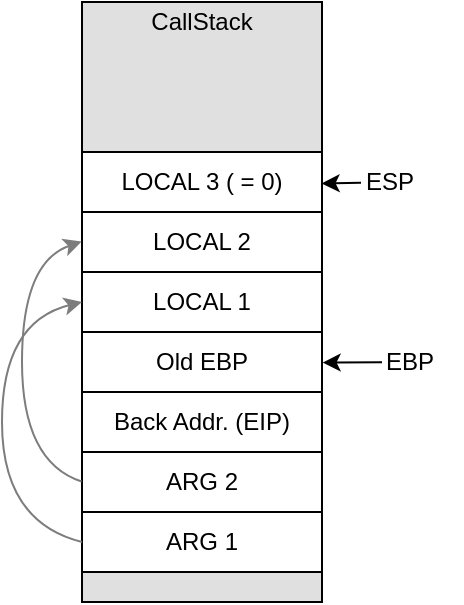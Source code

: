 <mxfile version="10.6.7" type="device"><diagram id="xBNL9nl5rcmQW-V06fkF" name="Page-1"><mxGraphModel dx="509" dy="348" grid="1" gridSize="10" guides="1" tooltips="1" connect="1" arrows="1" fold="1" page="1" pageScale="1" pageWidth="827" pageHeight="1169" math="0" shadow="0"><root><mxCell id="0"/><mxCell id="1" parent="0"/><mxCell id="XKsPrN5xdCDCXOlf3_o0-1" value="" style="rounded=0;whiteSpace=wrap;html=1;fillColor=#E0E0E0;" vertex="1" parent="1"><mxGeometry x="230" y="170" width="120" height="300" as="geometry"/></mxCell><mxCell id="XKsPrN5xdCDCXOlf3_o0-2" value="ARG 1" style="rounded=0;whiteSpace=wrap;html=1;fillColor=#ffffff;" vertex="1" parent="1"><mxGeometry x="230" y="425" width="120" height="30" as="geometry"/></mxCell><mxCell id="XKsPrN5xdCDCXOlf3_o0-3" value="ARG 2" style="rounded=0;whiteSpace=wrap;html=1;fillColor=#ffffff;" vertex="1" parent="1"><mxGeometry x="230" y="395" width="120" height="30" as="geometry"/></mxCell><mxCell id="XKsPrN5xdCDCXOlf3_o0-4" value="Back Addr. (EIP)" style="rounded=0;whiteSpace=wrap;html=1;fillColor=#ffffff;" vertex="1" parent="1"><mxGeometry x="230" y="365" width="120" height="30" as="geometry"/></mxCell><mxCell id="XKsPrN5xdCDCXOlf3_o0-9" value="EBP" style="text;html=1;strokeColor=none;fillColor=none;align=left;verticalAlign=middle;whiteSpace=wrap;rounded=0;" vertex="1" parent="1"><mxGeometry x="380" y="340" width="40" height="20" as="geometry"/></mxCell><mxCell id="XKsPrN5xdCDCXOlf3_o0-10" value="" style="endArrow=classic;html=1;entryX=1;entryY=0.5;entryDx=0;entryDy=0;align=left;" edge="1" parent="1" source="XKsPrN5xdCDCXOlf3_o0-9"><mxGeometry width="50" height="50" relative="1" as="geometry"><mxPoint x="380" y="350" as="sourcePoint"/><mxPoint x="350.31" y="350.276" as="targetPoint"/></mxGeometry></mxCell><mxCell id="XKsPrN5xdCDCXOlf3_o0-11" value="CallStack" style="text;html=1;strokeColor=none;fillColor=none;align=center;verticalAlign=middle;whiteSpace=wrap;rounded=0;" vertex="1" parent="1"><mxGeometry x="230" y="170" width="120" height="20" as="geometry"/></mxCell><mxCell id="XKsPrN5xdCDCXOlf3_o0-6" value="" style="endArrow=classic;html=1;align=left;entryX=1;entryY=0.5;entryDx=0;entryDy=0;" edge="1" parent="1" source="XKsPrN5xdCDCXOlf3_o0-5"><mxGeometry width="50" height="50" relative="1" as="geometry"><mxPoint x="369.5" y="228" as="sourcePoint"/><mxPoint x="349.81" y="260.776" as="targetPoint"/></mxGeometry></mxCell><mxCell id="XKsPrN5xdCDCXOlf3_o0-24" value="Old EBP" style="rounded=0;whiteSpace=wrap;html=1;fillColor=#ffffff;" vertex="1" parent="1"><mxGeometry x="230" y="335" width="120" height="30" as="geometry"/></mxCell><mxCell id="XKsPrN5xdCDCXOlf3_o0-5" value="ESP" style="text;html=1;strokeColor=none;fillColor=none;align=left;verticalAlign=middle;whiteSpace=wrap;rounded=0;" vertex="1" parent="1"><mxGeometry x="369.5" y="250" width="40" height="20" as="geometry"/></mxCell><mxCell id="XKsPrN5xdCDCXOlf3_o0-25" value="LOCAL 1" style="rounded=0;whiteSpace=wrap;html=1;fillColor=#ffffff;" vertex="1" parent="1"><mxGeometry x="230" y="305" width="120" height="30" as="geometry"/></mxCell><mxCell id="XKsPrN5xdCDCXOlf3_o0-26" value="LOCAL 2" style="rounded=0;whiteSpace=wrap;html=1;fillColor=#ffffff;" vertex="1" parent="1"><mxGeometry x="230" y="275" width="120" height="30" as="geometry"/></mxCell><mxCell id="XKsPrN5xdCDCXOlf3_o0-27" value="LOCAL 3 ( = 0)" style="rounded=0;whiteSpace=wrap;html=1;fillColor=#ffffff;" vertex="1" parent="1"><mxGeometry x="230" y="245" width="120" height="30" as="geometry"/></mxCell><mxCell id="XKsPrN5xdCDCXOlf3_o0-28" value="" style="curved=1;endArrow=classic;html=1;strokeColor=#7D7D7D;align=left;exitX=0;exitY=0.5;exitDx=0;exitDy=0;entryX=0;entryY=0.5;entryDx=0;entryDy=0;" edge="1" parent="1" source="XKsPrN5xdCDCXOlf3_o0-2" target="XKsPrN5xdCDCXOlf3_o0-25"><mxGeometry width="50" height="50" relative="1" as="geometry"><mxPoint x="210" y="390" as="sourcePoint"/><mxPoint x="260" y="340" as="targetPoint"/><Array as="points"><mxPoint x="190" y="430"/><mxPoint x="190" y="330"/></Array></mxGeometry></mxCell><mxCell id="XKsPrN5xdCDCXOlf3_o0-29" value="" style="curved=1;endArrow=classic;html=1;strokeColor=#7D7D7D;align=left;exitX=0;exitY=0.5;exitDx=0;exitDy=0;entryX=0;entryY=0.5;entryDx=0;entryDy=0;" edge="1" parent="1"><mxGeometry width="50" height="50" relative="1" as="geometry"><mxPoint x="229.81" y="409.776" as="sourcePoint"/><mxPoint x="229.81" y="289.776" as="targetPoint"/><Array as="points"><mxPoint x="200" y="400"/><mxPoint x="200" y="300"/></Array></mxGeometry></mxCell></root></mxGraphModel></diagram></mxfile>